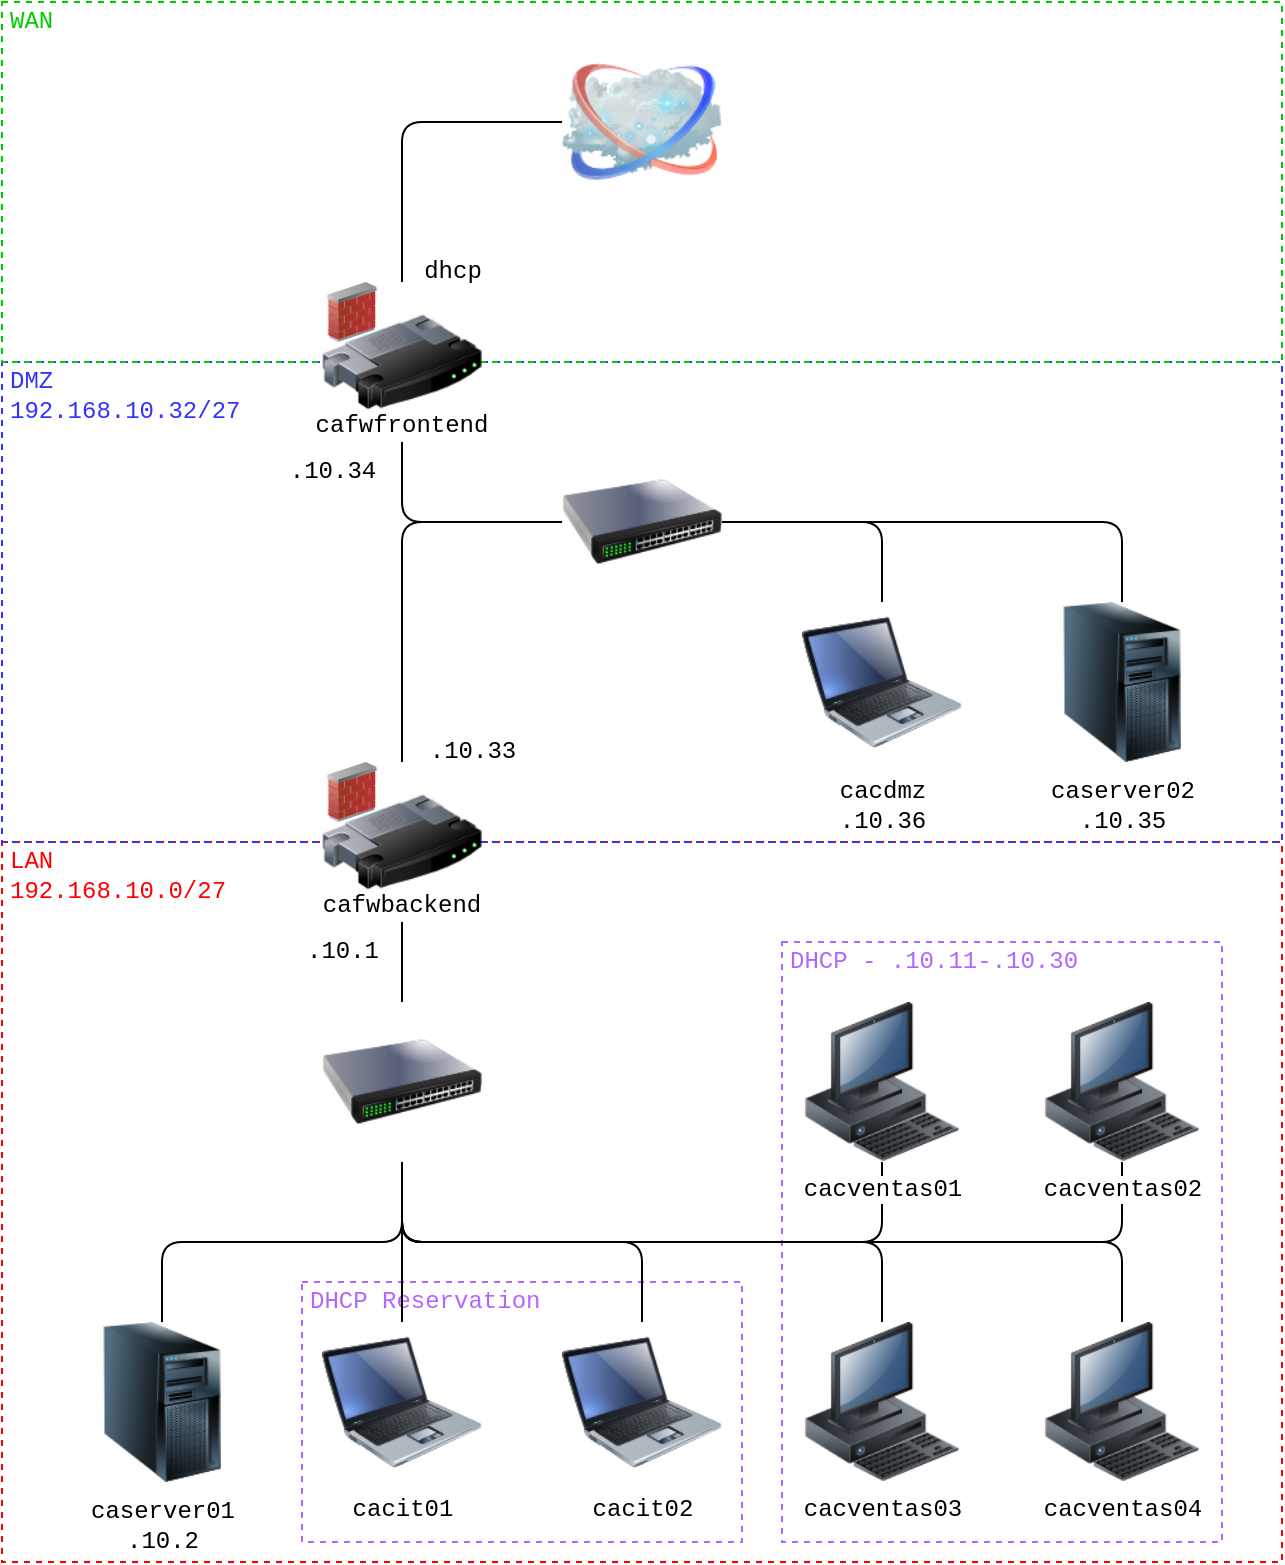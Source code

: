 <mxfile version="21.0.8" type="device"><diagram id="33OmDrIaeGSOIB73MbsL" name="Topologia"><mxGraphModel dx="1674" dy="787" grid="1" gridSize="10" guides="1" tooltips="1" connect="1" arrows="1" fold="1" page="1" pageScale="1" pageWidth="827" pageHeight="1169" math="0" shadow="0"><root><mxCell id="0"/><mxCell id="1" parent="0"/><mxCell id="o23Nrrs_6emBy7w_cN3G-1" value="&lt;span style=&quot;&quot;&gt;&lt;font color=&quot;#ff0000&quot; face=&quot;Courier New&quot;&gt;LAN&lt;br&gt;192.168.10.0/27&lt;/font&gt;&lt;br&gt;&lt;/span&gt;" style="html=1;fontColor=#FF3333;fontStyle=0;align=left;verticalAlign=top;spacing=0;labelBorderColor=none;fillColor=none;dashed=1;strokeWidth=1;strokeColor=#FF0000;spacingLeft=4;spacingTop=-3;" parent="1" vertex="1"><mxGeometry x="80" y="460" width="640" height="360" as="geometry"/></mxCell><mxCell id="o23Nrrs_6emBy7w_cN3G-4" value="&lt;font color=&quot;#3333ff&quot; style=&quot;&quot;&gt;&lt;font face=&quot;Courier New&quot;&gt;DMZ&lt;br&gt;192.168.10.32/27&lt;/font&gt;&lt;br&gt;&lt;/font&gt;" style="html=1;fontColor=#FF3333;fontStyle=0;align=left;verticalAlign=top;spacing=0;labelBorderColor=none;fillColor=none;dashed=1;strokeWidth=1;strokeColor=#3333FF;spacingLeft=4;spacingTop=-3;" parent="1" vertex="1"><mxGeometry x="80" y="220" width="640" height="240" as="geometry"/></mxCell><mxCell id="arEiqzPymut2pV-jFZNy-126" value="&lt;font face=&quot;Courier New&quot; color=&quot;#b266ff&quot;&gt;&lt;span style=&quot;&quot;&gt;DHCP Reservation&lt;/span&gt;&lt;/font&gt;" style="html=1;fontColor=#FF3333;fontStyle=0;align=left;verticalAlign=top;spacing=0;labelBorderColor=none;fillColor=none;dashed=1;strokeWidth=1;strokeColor=#B266FF;spacingLeft=4;spacingTop=-3;" parent="1" vertex="1"><mxGeometry x="230" y="680" width="220" height="130" as="geometry"/></mxCell><mxCell id="a8zwOk9L44SKZ_68pjwN-44" style="edgeStyle=orthogonalEdgeStyle;rounded=1;orthogonalLoop=1;jettySize=auto;html=1;exitX=0.5;exitY=0;exitDx=0;exitDy=0;endArrow=none;endFill=0;strokeColor=default;elbow=vertical;entryX=0.5;entryY=1;entryDx=0;entryDy=0;strokeWidth=1;fontStyle=0" parent="1" source="a8zwOk9L44SKZ_68pjwN-42" target="a8zwOk9L44SKZ_68pjwN-40" edge="1"><mxGeometry relative="1" as="geometry"><mxPoint x="170" y="350" as="sourcePoint"/><mxPoint x="10" y="310" as="targetPoint"/><Array as="points"/></mxGeometry></mxCell><mxCell id="TXaRUqyJ7K6isS5sePby-1" value="&lt;span style=&quot;&quot;&gt;&lt;font color=&quot;#b266ff&quot; face=&quot;Courier New&quot;&gt;DHCP - .10.11-.10.30&lt;/font&gt;&lt;br&gt;&lt;/span&gt;" style="html=1;fontColor=#FF3333;fontStyle=0;align=left;verticalAlign=top;spacing=0;labelBorderColor=none;fillColor=none;dashed=1;strokeWidth=1;strokeColor=#B266FF;spacingLeft=4;spacingTop=-3;" parent="1" vertex="1"><mxGeometry x="470" y="510" width="220" height="300" as="geometry"/></mxCell><mxCell id="o23Nrrs_6emBy7w_cN3G-2" value="&lt;font face=&quot;Courier New&quot; color=&quot;#00cc00&quot; style=&quot;&quot;&gt;WAN&lt;/font&gt;" style="html=1;fontColor=#FF3333;fontStyle=0;align=left;verticalAlign=top;spacing=0;labelBorderColor=none;fillColor=none;dashed=1;strokeWidth=1;strokeColor=#00CC00;spacingLeft=4;spacingTop=-3;" parent="1" vertex="1"><mxGeometry x="80" y="40" width="640" height="180" as="geometry"/></mxCell><mxCell id="a8zwOk9L44SKZ_68pjwN-39" style="edgeStyle=orthogonalEdgeStyle;rounded=1;orthogonalLoop=1;jettySize=auto;html=1;endArrow=none;endFill=0;strokeColor=default;elbow=vertical;entryX=0;entryY=0.5;entryDx=0;entryDy=0;fontStyle=0;exitX=0.5;exitY=0;exitDx=0;exitDy=0;" parent="1" source="yhOIqpPcjkazi2Z7zuX--2" target="a8zwOk9L44SKZ_68pjwN-38" edge="1"><mxGeometry relative="1" as="geometry"><mxPoint x="280" y="180" as="sourcePoint"/><Array as="points"/></mxGeometry></mxCell><mxCell id="a8zwOk9L44SKZ_68pjwN-35" value="" style="image;html=1;image=img/lib/clip_art/networking/Switch_128x128.png;strokeColor=#3333FF;labelBorderColor=none;fontStyle=0" parent="1" vertex="1"><mxGeometry x="360" y="260" width="80" height="80" as="geometry"/></mxCell><mxCell id="a8zwOk9L44SKZ_68pjwN-36" value="&lt;font face=&quot;Courier New&quot;&gt;&lt;span&gt;caserver01&lt;br&gt;&lt;/span&gt;.10.2&lt;br&gt;&lt;/font&gt;" style="image;html=1;image=img/lib/clip_art/computers/Server_Tower_128x128.png;strokeColor=#3333FF;fontStyle=0" parent="1" vertex="1"><mxGeometry x="120" y="700" width="80" height="80" as="geometry"/></mxCell><mxCell id="a8zwOk9L44SKZ_68pjwN-37" value="&lt;font face=&quot;Courier New&quot;&gt;&lt;span&gt;caserver02&lt;/span&gt;&lt;br&gt;.10.35&lt;br&gt;&lt;/font&gt;" style="image;html=1;image=img/lib/clip_art/computers/Server_Tower_128x128.png;strokeColor=#3333FF;fontStyle=0" parent="1" vertex="1"><mxGeometry x="600" y="340" width="80" height="80" as="geometry"/></mxCell><mxCell id="a8zwOk9L44SKZ_68pjwN-38" value="" style="image;html=1;image=img/lib/clip_art/networking/Cloud_128x128.png;strokeColor=#3333FF;fontStyle=0" parent="1" vertex="1"><mxGeometry x="360" y="60" width="80" height="80" as="geometry"/></mxCell><mxCell id="a8zwOk9L44SKZ_68pjwN-42" value="&lt;span&gt;cacit01&lt;/span&gt;" style="image;html=1;image=img/lib/clip_art/computers/Laptop_128x128.png;strokeColor=#3333FF;fontFamily=Courier New;fontStyle=0" parent="1" vertex="1"><mxGeometry x="240" y="700" width="80" height="80" as="geometry"/></mxCell><mxCell id="a8zwOk9L44SKZ_68pjwN-43" value="&lt;span&gt;cacit02&lt;/span&gt;" style="image;html=1;image=img/lib/clip_art/computers/Laptop_128x128.png;strokeColor=#3333FF;fontFamily=Courier New;fontStyle=0" parent="1" vertex="1"><mxGeometry x="360" y="700" width="80" height="80" as="geometry"/></mxCell><mxCell id="a8zwOk9L44SKZ_68pjwN-45" style="edgeStyle=orthogonalEdgeStyle;rounded=1;orthogonalLoop=1;jettySize=auto;html=1;exitX=0.5;exitY=0;exitDx=0;exitDy=0;endArrow=none;endFill=0;strokeColor=default;elbow=vertical;entryX=0.5;entryY=1;entryDx=0;entryDy=0;strokeWidth=1;fontStyle=0" parent="1" source="a8zwOk9L44SKZ_68pjwN-43" target="a8zwOk9L44SKZ_68pjwN-40" edge="1"><mxGeometry relative="1" as="geometry"><mxPoint x="-30" y="750" as="sourcePoint"/><mxPoint x="290" y="590" as="targetPoint"/><Array as="points"/></mxGeometry></mxCell><mxCell id="a8zwOk9L44SKZ_68pjwN-46" style="edgeStyle=orthogonalEdgeStyle;rounded=1;orthogonalLoop=1;jettySize=auto;html=1;exitX=0.5;exitY=1;exitDx=0;exitDy=0;endArrow=none;endFill=0;strokeColor=default;elbow=vertical;entryX=0.5;entryY=0;entryDx=0;entryDy=0;strokeWidth=1;fontStyle=0" parent="1" source="a8zwOk9L44SKZ_68pjwN-40" target="a8zwOk9L44SKZ_68pjwN-36" edge="1"><mxGeometry relative="1" as="geometry"><mxPoint x="170" y="350" as="sourcePoint"/><mxPoint x="10" y="310" as="targetPoint"/><Array as="points"/></mxGeometry></mxCell><mxCell id="a8zwOk9L44SKZ_68pjwN-48" style="edgeStyle=orthogonalEdgeStyle;rounded=1;orthogonalLoop=1;jettySize=auto;html=1;exitX=0.5;exitY=0;exitDx=0;exitDy=0;endArrow=none;endFill=0;strokeColor=default;elbow=vertical;entryX=0.5;entryY=1;entryDx=0;entryDy=0;fontStyle=0" parent="1" source="a8zwOk9L44SKZ_68pjwN-40" edge="1"><mxGeometry relative="1" as="geometry"><mxPoint x="930" y="90" as="sourcePoint"/><mxPoint x="280" y="500" as="targetPoint"/><Array as="points"/></mxGeometry></mxCell><mxCell id="a8zwOk9L44SKZ_68pjwN-49" style="edgeStyle=orthogonalEdgeStyle;rounded=1;orthogonalLoop=1;jettySize=auto;html=1;endArrow=none;endFill=0;strokeColor=default;elbow=vertical;entryX=0;entryY=0.5;entryDx=0;entryDy=0;fontStyle=0;exitX=0.5;exitY=1;exitDx=0;exitDy=0;" parent="1" source="yhOIqpPcjkazi2Z7zuX--2" target="a8zwOk9L44SKZ_68pjwN-35" edge="1"><mxGeometry relative="1" as="geometry"><mxPoint x="280" y="260" as="sourcePoint"/><mxPoint x="770" y="50" as="targetPoint"/><Array as="points"/></mxGeometry></mxCell><mxCell id="a8zwOk9L44SKZ_68pjwN-50" style="edgeStyle=orthogonalEdgeStyle;rounded=1;orthogonalLoop=1;jettySize=auto;html=1;exitX=0.5;exitY=0;exitDx=0;exitDy=0;endArrow=none;endFill=0;strokeColor=default;elbow=vertical;entryX=0;entryY=0.5;entryDx=0;entryDy=0;startArrow=none;fontStyle=0" parent="1" source="bo6uI4muf2ykNfwtQREq-3" target="a8zwOk9L44SKZ_68pjwN-35" edge="1"><mxGeometry relative="1" as="geometry"><mxPoint x="280" y="420" as="sourcePoint"/><mxPoint x="330" y="270" as="targetPoint"/><Array as="points"/></mxGeometry></mxCell><mxCell id="a8zwOk9L44SKZ_68pjwN-51" style="edgeStyle=orthogonalEdgeStyle;rounded=1;orthogonalLoop=1;jettySize=auto;html=1;exitX=1;exitY=0.5;exitDx=0;exitDy=0;endArrow=none;endFill=0;strokeColor=default;elbow=vertical;entryX=0.5;entryY=0;entryDx=0;entryDy=0;fontStyle=0" parent="1" source="a8zwOk9L44SKZ_68pjwN-35" target="a8zwOk9L44SKZ_68pjwN-37" edge="1"><mxGeometry relative="1" as="geometry"><mxPoint x="290" y="110" as="sourcePoint"/><mxPoint x="770" y="50" as="targetPoint"/><Array as="points"/></mxGeometry></mxCell><mxCell id="a8zwOk9L44SKZ_68pjwN-52" value="&lt;font face=&quot;Courier New&quot;&gt;&lt;span&gt;cacdmz&lt;/span&gt;&lt;br&gt;.10.36&lt;br&gt;&lt;/font&gt;" style="image;html=1;image=img/lib/clip_art/computers/Laptop_128x128.png;strokeColor=#3333FF;fontStyle=0" parent="1" vertex="1"><mxGeometry x="480" y="340" width="80" height="80" as="geometry"/></mxCell><mxCell id="a8zwOk9L44SKZ_68pjwN-53" style="edgeStyle=orthogonalEdgeStyle;rounded=1;orthogonalLoop=1;jettySize=auto;html=1;exitX=1;exitY=0.5;exitDx=0;exitDy=0;endArrow=none;endFill=0;strokeColor=default;elbow=vertical;entryX=0.5;entryY=0;entryDx=0;entryDy=0;fontStyle=0" parent="1" source="a8zwOk9L44SKZ_68pjwN-35" target="a8zwOk9L44SKZ_68pjwN-52" edge="1"><mxGeometry relative="1" as="geometry"><mxPoint x="410" y="270" as="sourcePoint"/><mxPoint x="820" y="290" as="targetPoint"/><Array as="points"><mxPoint x="520" y="300"/></Array></mxGeometry></mxCell><mxCell id="a8zwOk9L44SKZ_68pjwN-40" value="" style="image;html=1;image=img/lib/clip_art/networking/Switch_128x128.png;strokeColor=#3333FF;fontFamily=Courier New;fontStyle=0" parent="1" vertex="1"><mxGeometry x="240" y="540" width="80" height="80" as="geometry"/></mxCell><mxCell id="o23Nrrs_6emBy7w_cN3G-14" style="edgeStyle=orthogonalEdgeStyle;rounded=1;orthogonalLoop=1;jettySize=auto;html=1;exitX=0.5;exitY=1;exitDx=0;exitDy=0;endArrow=none;endFill=0;strokeColor=default;elbow=vertical;entryX=0.5;entryY=1;entryDx=0;entryDy=0;strokeWidth=1;fontStyle=0" parent="1" source="o23Nrrs_6emBy7w_cN3G-13" target="a8zwOk9L44SKZ_68pjwN-40" edge="1"><mxGeometry relative="1" as="geometry"><mxPoint x="410" y="710" as="sourcePoint"/><mxPoint x="290" y="630" as="targetPoint"/><Array as="points"><mxPoint x="520" y="660"/><mxPoint x="280" y="660"/></Array></mxGeometry></mxCell><mxCell id="o23Nrrs_6emBy7w_cN3G-13" value="&lt;span&gt;cacventas01&lt;/span&gt;" style="image;html=1;image=img/lib/clip_art/computers/Workstation_128x128.png;strokeColor=#3333FF;fontFamily=Courier New;fontStyle=0" parent="1" vertex="1"><mxGeometry x="480" y="540" width="80" height="80" as="geometry"/></mxCell><mxCell id="arEiqzPymut2pV-jFZNy-123" style="edgeStyle=orthogonalEdgeStyle;rounded=1;orthogonalLoop=1;jettySize=auto;html=1;endArrow=none;endFill=0;strokeColor=default;elbow=vertical;entryX=0.5;entryY=1;entryDx=0;entryDy=0;strokeWidth=1;exitX=0.5;exitY=0;exitDx=0;exitDy=0;fontStyle=0" parent="1" source="a8zwOk9L44SKZ_68pjwN-61" target="a8zwOk9L44SKZ_68pjwN-40" edge="1"><mxGeometry relative="1" as="geometry"><mxPoint x="530" y="630" as="sourcePoint"/><mxPoint x="290" y="630" as="targetPoint"/><Array as="points"/></mxGeometry></mxCell><mxCell id="arEiqzPymut2pV-jFZNy-124" style="edgeStyle=orthogonalEdgeStyle;rounded=1;orthogonalLoop=1;jettySize=auto;html=1;exitX=0.5;exitY=1;exitDx=0;exitDy=0;endArrow=none;endFill=0;strokeColor=default;elbow=vertical;entryX=0.5;entryY=1;entryDx=0;entryDy=0;strokeWidth=1;fontStyle=0" parent="1" source="o23Nrrs_6emBy7w_cN3G-15" target="a8zwOk9L44SKZ_68pjwN-40" edge="1"><mxGeometry relative="1" as="geometry"><mxPoint x="540" y="640" as="sourcePoint"/><mxPoint x="300" y="640" as="targetPoint"/><Array as="points"><mxPoint x="640" y="660"/><mxPoint x="280" y="660"/></Array></mxGeometry></mxCell><mxCell id="arEiqzPymut2pV-jFZNy-125" style="edgeStyle=orthogonalEdgeStyle;rounded=1;orthogonalLoop=1;jettySize=auto;html=1;exitX=0.5;exitY=0;exitDx=0;exitDy=0;endArrow=none;endFill=0;strokeColor=default;elbow=vertical;entryX=0.5;entryY=1;entryDx=0;entryDy=0;strokeWidth=1;fontStyle=0" parent="1" source="a8zwOk9L44SKZ_68pjwN-62" target="a8zwOk9L44SKZ_68pjwN-40" edge="1"><mxGeometry relative="1" as="geometry"><mxPoint x="550" y="650" as="sourcePoint"/><mxPoint x="310" y="650" as="targetPoint"/><Array as="points"><mxPoint x="640" y="660"/><mxPoint x="280" y="660"/></Array></mxGeometry></mxCell><mxCell id="o23Nrrs_6emBy7w_cN3G-15" value="&lt;span&gt;cacventas02&lt;/span&gt;" style="image;html=1;image=img/lib/clip_art/computers/Workstation_128x128.png;strokeColor=#3333FF;fontFamily=Courier New;fontStyle=0" parent="1" vertex="1"><mxGeometry x="600" y="540" width="80" height="80" as="geometry"/></mxCell><mxCell id="a8zwOk9L44SKZ_68pjwN-61" value="&lt;span&gt;cacventas03&lt;/span&gt;" style="image;html=1;image=img/lib/clip_art/computers/Workstation_128x128.png;strokeColor=#3333FF;fontFamily=Courier New;fontStyle=0" parent="1" vertex="1"><mxGeometry x="480" y="700" width="80" height="80" as="geometry"/></mxCell><mxCell id="a8zwOk9L44SKZ_68pjwN-62" value="&lt;span&gt;cacventas04&lt;/span&gt;" style="image;html=1;image=img/lib/clip_art/computers/Workstation_128x128.png;strokeColor=#3333FF;fontFamily=Courier New;fontStyle=0" parent="1" vertex="1"><mxGeometry x="600" y="700" width="80" height="80" as="geometry"/></mxCell><mxCell id="a1GQxm2-zjip5O00yzW4-6" value="&lt;font style=&quot;font-size: 12px;&quot; color=&quot;#000000&quot;&gt;.10.1&lt;/font&gt;" style="text;html=1;align=center;verticalAlign=middle;resizable=0;points=[];autosize=1;strokeColor=none;fillColor=none;fontColor=#B266FF;fontFamily=Courier New;fontStyle=0" parent="1" vertex="1"><mxGeometry x="220" y="500" width="60" height="30" as="geometry"/></mxCell><mxCell id="a1GQxm2-zjip5O00yzW4-7" value="&lt;font style=&quot;font-size: 12px;&quot; color=&quot;#000000&quot;&gt;.10.34&lt;/font&gt;" style="text;html=1;align=center;verticalAlign=middle;resizable=0;points=[];autosize=1;strokeColor=none;fillColor=none;fontColor=#B266FF;fontFamily=Courier New;fontStyle=0" parent="1" vertex="1"><mxGeometry x="210" y="260" width="70" height="30" as="geometry"/></mxCell><mxCell id="TXaRUqyJ7K6isS5sePby-6" value="&lt;font style=&quot;font-size: 12px;&quot; color=&quot;#000000&quot;&gt;.10.33&lt;/font&gt;" style="text;html=1;align=center;verticalAlign=middle;resizable=0;points=[];autosize=1;strokeColor=none;fillColor=none;fontColor=#B266FF;fontFamily=Courier New;fontStyle=0" parent="1" vertex="1"><mxGeometry x="280" y="400" width="70" height="30" as="geometry"/></mxCell><mxCell id="bo6uI4muf2ykNfwtQREq-2" value="cafwbackend" style="group;verticalAlign=bottom;fontFamily=Courier New;labelBackgroundColor=default;fontStyle=0" parent="1" vertex="1" connectable="0"><mxGeometry x="240" y="420" width="80" height="80" as="geometry"/></mxCell><mxCell id="bo6uI4muf2ykNfwtQREq-3" value="" style="image;html=1;image=img/lib/clip_art/networking/Router_128x128.png;strokeColor=#3333FF;fontStyle=0" parent="bo6uI4muf2ykNfwtQREq-2" vertex="1"><mxGeometry width="80" height="80" as="geometry"/></mxCell><mxCell id="bo6uI4muf2ykNfwtQREq-4" value="" style="image;html=1;image=img/lib/clip_art/networking/Firewall_02_128x128.png;strokeColor=#3333FF;fontStyle=0" parent="bo6uI4muf2ykNfwtQREq-2" vertex="1"><mxGeometry width="30" height="30" as="geometry"/></mxCell><mxCell id="a1GQxm2-zjip5O00yzW4-8" value="&lt;font style=&quot;font-size: 12px;&quot; color=&quot;#000000&quot;&gt;dhcp&lt;/font&gt;" style="text;html=1;align=center;verticalAlign=middle;resizable=0;points=[];autosize=1;strokeColor=none;fillColor=none;fontColor=#B266FF;fontFamily=Courier New;fontStyle=0" parent="1" vertex="1"><mxGeometry x="280" y="160" width="50" height="30" as="geometry"/></mxCell><mxCell id="yhOIqpPcjkazi2Z7zuX--1" value="cafwfrontend" style="group;verticalAlign=bottom;fontFamily=Courier New;labelBackgroundColor=default;fontStyle=0" parent="1" vertex="1" connectable="0"><mxGeometry x="240" y="180" width="80" height="80" as="geometry"/></mxCell><mxCell id="yhOIqpPcjkazi2Z7zuX--2" value="" style="image;html=1;image=img/lib/clip_art/networking/Router_128x128.png;strokeColor=#3333FF;fontStyle=0" parent="yhOIqpPcjkazi2Z7zuX--1" vertex="1"><mxGeometry width="80" height="80" as="geometry"/></mxCell><mxCell id="yhOIqpPcjkazi2Z7zuX--3" value="" style="image;html=1;image=img/lib/clip_art/networking/Firewall_02_128x128.png;strokeColor=#3333FF;fontStyle=0" parent="yhOIqpPcjkazi2Z7zuX--1" vertex="1"><mxGeometry width="30" height="30" as="geometry"/></mxCell></root></mxGraphModel></diagram></mxfile>